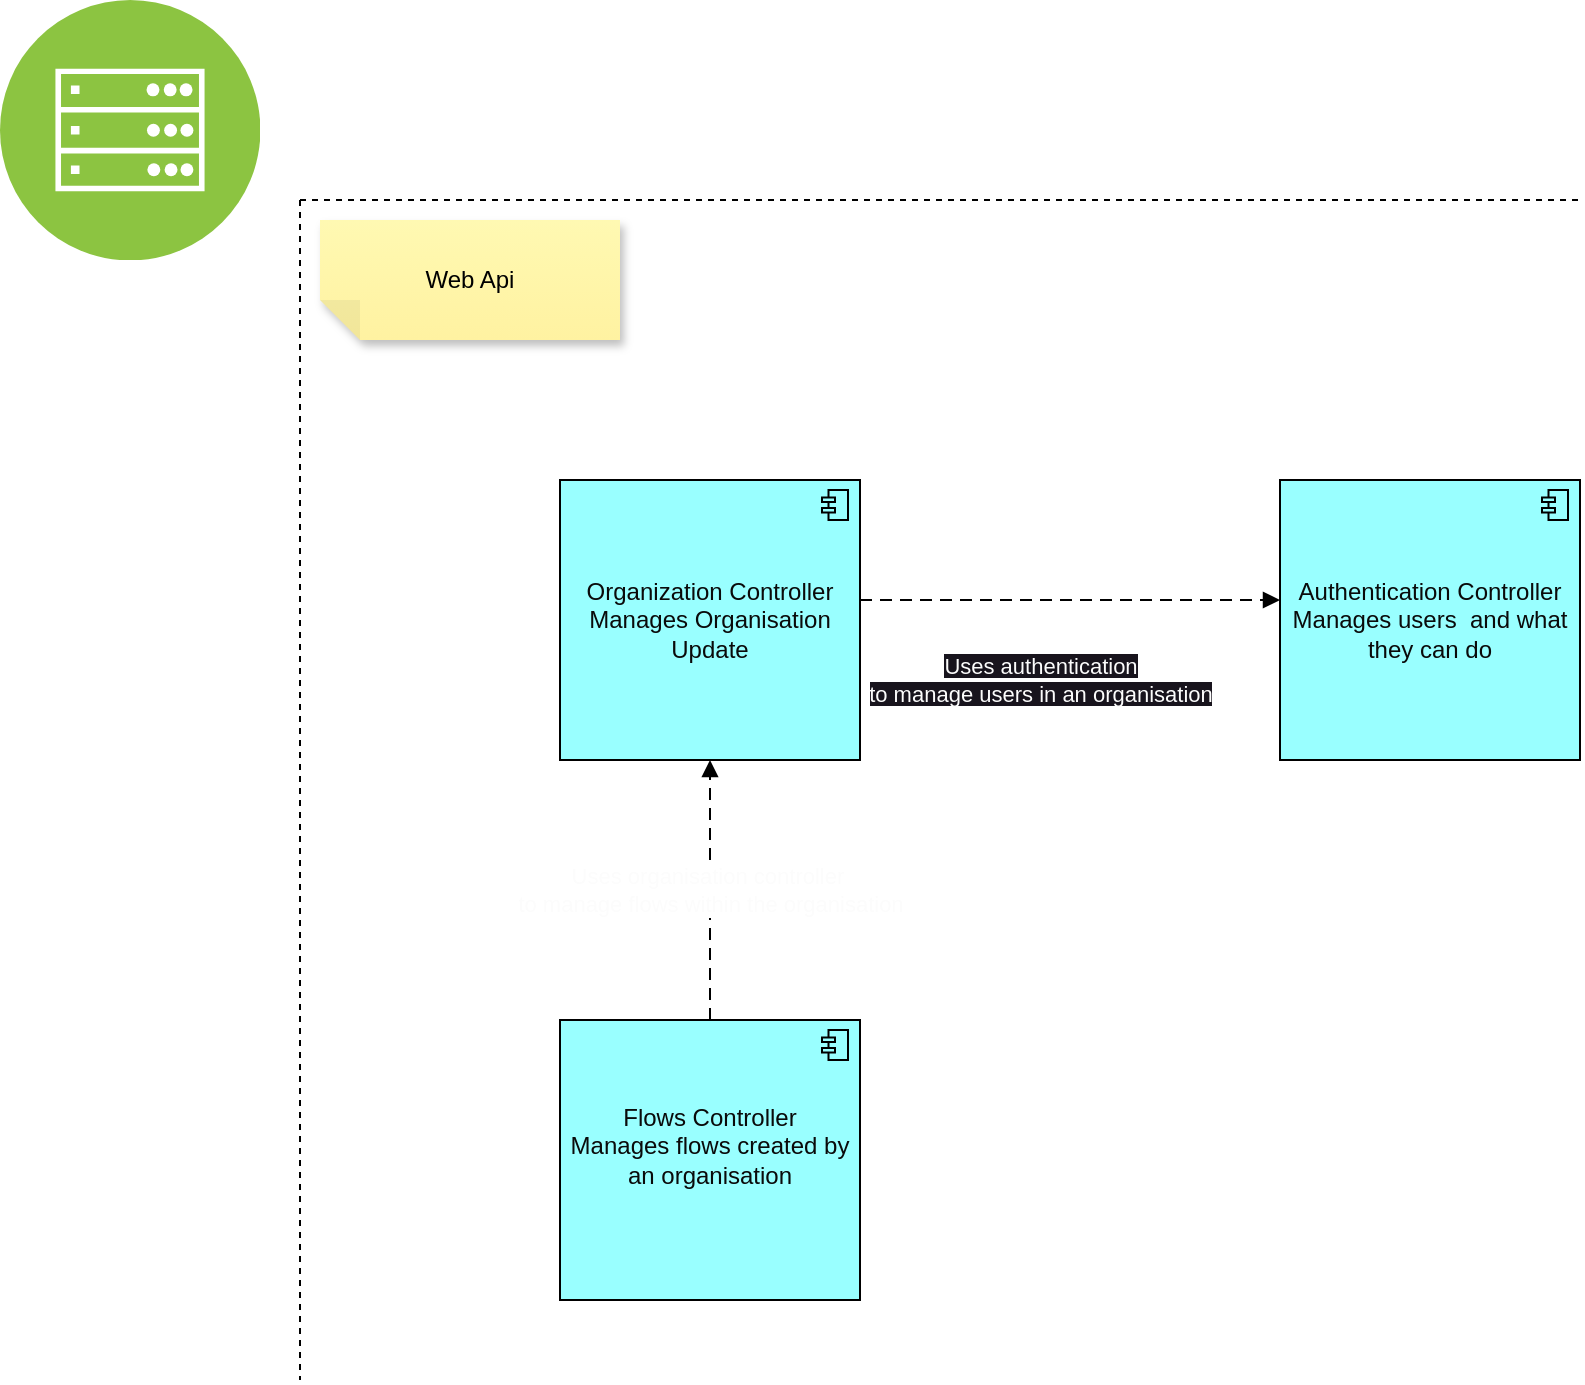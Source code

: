 <mxfile>
    <diagram id="1az6JoKK8LqVlP-YnLmz" name="Page-1">
        <mxGraphModel dx="846" dy="727" grid="1" gridSize="10" guides="1" tooltips="1" connect="1" arrows="1" fold="1" page="1" pageScale="1" pageWidth="827" pageHeight="1169" math="0" shadow="0">
            <root>
                <mxCell id="0"/>
                <mxCell id="1" parent="0"/>
                <mxCell id="2" value="" style="aspect=fixed;perimeter=ellipsePerimeter;html=1;align=center;shadow=0;dashed=0;fontColor=#4277BB;labelBackgroundColor=#ffffff;fontSize=12;spacingTop=3;image;image=img/lib/ibm/infrastructure/mobile_backend.svg;" vertex="1" parent="1">
                    <mxGeometry x="10" y="20" width="130" height="130" as="geometry"/>
                </mxCell>
                <mxCell id="7" value="&lt;font color=&quot;#0a0a0a&quot;&gt;Organization Controller&lt;br&gt;Manages Organisation Update&lt;br&gt;&lt;/font&gt;" style="html=1;outlineConnect=0;whiteSpace=wrap;fillColor=#99ffff;shape=mxgraph.archimate3.application;appType=comp;archiType=square;" vertex="1" parent="1">
                    <mxGeometry x="290" y="260" width="150" height="140" as="geometry"/>
                </mxCell>
                <mxCell id="8" value="&lt;font color=&quot;#0a0a0a&quot;&gt;Authentication Controller&lt;br&gt;Manages users&amp;nbsp; and what they can do&lt;br&gt;&lt;/font&gt;" style="html=1;outlineConnect=0;whiteSpace=wrap;fillColor=#99ffff;shape=mxgraph.archimate3.application;appType=comp;archiType=square;" vertex="1" parent="1">
                    <mxGeometry x="650" y="260" width="150" height="140" as="geometry"/>
                </mxCell>
                <mxCell id="10" value="&lt;font color=&quot;#0a0a0a&quot;&gt;Flows Controller&lt;br&gt;Manages flows created by an organisation&lt;br&gt;&lt;br&gt;&lt;/font&gt;" style="html=1;outlineConnect=0;whiteSpace=wrap;fillColor=#99ffff;shape=mxgraph.archimate3.application;appType=comp;archiType=square;" vertex="1" parent="1">
                    <mxGeometry x="290" y="530" width="150" height="140" as="geometry"/>
                </mxCell>
                <mxCell id="11" value="Uses organisation controller&amp;nbsp;&lt;br&gt;to manage flows within the organisation" style="edgeStyle=elbowEdgeStyle;html=1;endArrow=block;dashed=1;elbow=horizontal;endFill=1;dashPattern=6 4;fontColor=#fcfcfc;entryX=0.5;entryY=1;entryDx=0;entryDy=0;entryPerimeter=0;" edge="1" parent="1" source="10" target="7">
                    <mxGeometry width="160" relative="1" as="geometry">
                        <mxPoint x="260" y="500" as="sourcePoint"/>
                        <mxPoint x="340" y="440" as="targetPoint"/>
                        <mxPoint as="offset"/>
                    </mxGeometry>
                </mxCell>
                <mxCell id="12" value="&lt;meta charset=&quot;utf-8&quot;&gt;&lt;span style=&quot;color: rgb(252, 252, 252); font-family: Helvetica; font-size: 11px; font-style: normal; font-variant-ligatures: normal; font-variant-caps: normal; font-weight: 400; letter-spacing: normal; orphans: 2; text-align: center; text-indent: 0px; text-transform: none; widows: 2; word-spacing: 0px; -webkit-text-stroke-width: 0px; background-color: rgb(24, 20, 29); text-decoration-thickness: initial; text-decoration-style: initial; text-decoration-color: initial; float: none; display: inline !important;&quot;&gt;Uses authentication&lt;/span&gt;&lt;br style=&quot;border-color: rgb(0, 0, 0); color: rgb(252, 252, 252); font-family: Helvetica; font-size: 11px; font-style: normal; font-variant-ligatures: normal; font-variant-caps: normal; font-weight: 400; letter-spacing: normal; orphans: 2; text-align: center; text-indent: 0px; text-transform: none; widows: 2; word-spacing: 0px; -webkit-text-stroke-width: 0px; background-color: rgb(24, 20, 29); text-decoration-thickness: initial; text-decoration-style: initial; text-decoration-color: initial;&quot;&gt;&lt;span style=&quot;color: rgb(252, 252, 252); font-family: Helvetica; font-size: 11px; font-style: normal; font-variant-ligatures: normal; font-variant-caps: normal; font-weight: 400; letter-spacing: normal; orphans: 2; text-align: center; text-indent: 0px; text-transform: none; widows: 2; word-spacing: 0px; -webkit-text-stroke-width: 0px; background-color: rgb(24, 20, 29); text-decoration-thickness: initial; text-decoration-style: initial; text-decoration-color: initial; float: none; display: inline !important;&quot;&gt;to manage users in an organisation&lt;/span&gt;" style="edgeStyle=elbowEdgeStyle;html=1;endArrow=block;dashed=1;elbow=vertical;endFill=1;dashPattern=6 4;fontColor=#fcfcfc;" edge="1" parent="1" source="7" target="8">
                    <mxGeometry x="-0.143" y="-40" width="160" relative="1" as="geometry">
                        <mxPoint x="350" y="340" as="sourcePoint"/>
                        <mxPoint x="510" y="340" as="targetPoint"/>
                        <Array as="points">
                            <mxPoint x="510" y="320"/>
                            <mxPoint x="450" y="280"/>
                        </Array>
                        <mxPoint as="offset"/>
                    </mxGeometry>
                </mxCell>
                <mxCell id="13" value="" style="endArrow=none;dashed=1;html=1;fontColor=#fcfcfc;" edge="1" parent="1">
                    <mxGeometry width="50" height="50" relative="1" as="geometry">
                        <mxPoint x="160" y="120" as="sourcePoint"/>
                        <mxPoint x="800" y="120" as="targetPoint"/>
                    </mxGeometry>
                </mxCell>
                <mxCell id="14" value="" style="endArrow=none;dashed=1;html=1;fontColor=#fcfcfc;" edge="1" parent="1">
                    <mxGeometry width="50" height="50" relative="1" as="geometry">
                        <mxPoint x="160" y="120" as="sourcePoint"/>
                        <mxPoint x="160" y="710" as="targetPoint"/>
                    </mxGeometry>
                </mxCell>
                <mxCell id="17" value="Web Api" style="shape=note;whiteSpace=wrap;html=1;backgroundOutline=1;fontColor=#000000;darkOpacity=0.05;fillColor=#FFF9B2;strokeColor=none;fillStyle=solid;direction=west;gradientDirection=north;gradientColor=#FFF2A1;shadow=1;size=20;pointerEvents=1;" vertex="1" parent="1">
                    <mxGeometry x="170" y="130" width="150" height="60" as="geometry"/>
                </mxCell>
            </root>
        </mxGraphModel>
    </diagram>
</mxfile>